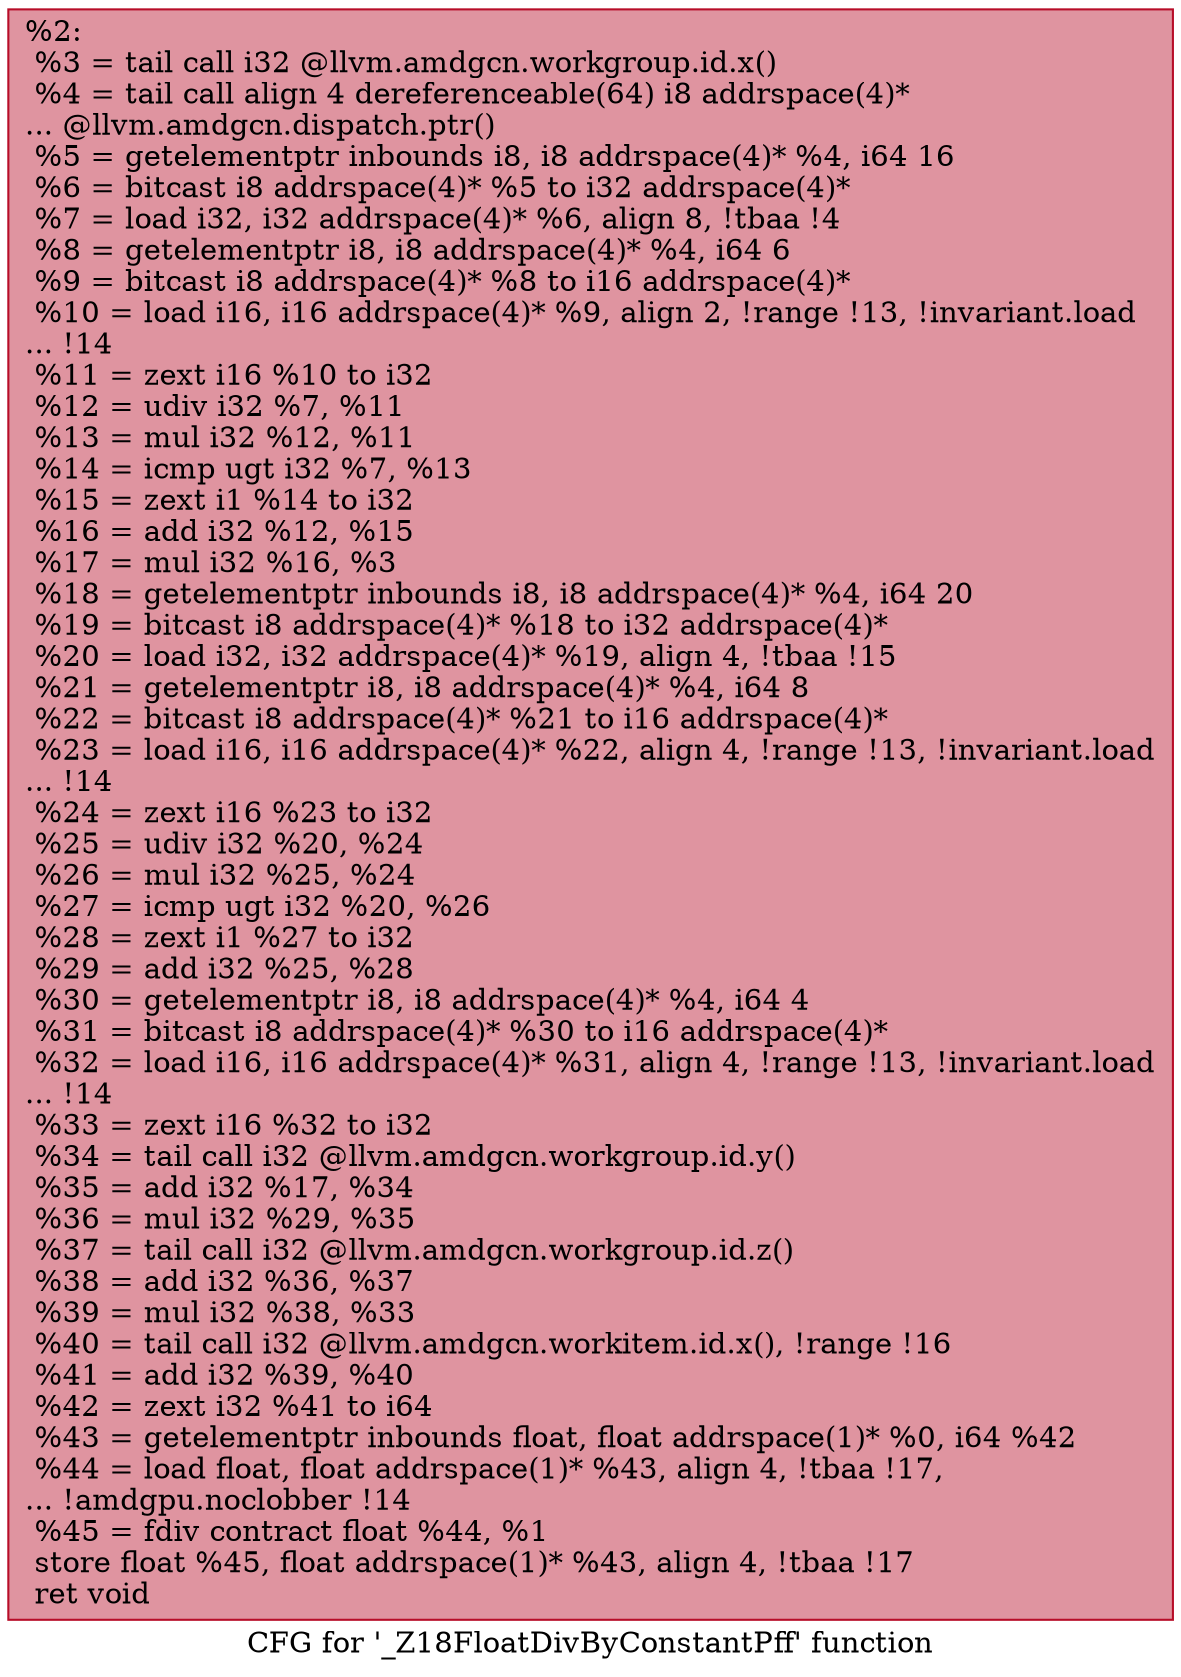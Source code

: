 digraph "CFG for '_Z18FloatDivByConstantPff' function" {
	label="CFG for '_Z18FloatDivByConstantPff' function";

	Node0x6263670 [shape=record,color="#b70d28ff", style=filled, fillcolor="#b70d2870",label="{%2:\l  %3 = tail call i32 @llvm.amdgcn.workgroup.id.x()\l  %4 = tail call align 4 dereferenceable(64) i8 addrspace(4)*\l... @llvm.amdgcn.dispatch.ptr()\l  %5 = getelementptr inbounds i8, i8 addrspace(4)* %4, i64 16\l  %6 = bitcast i8 addrspace(4)* %5 to i32 addrspace(4)*\l  %7 = load i32, i32 addrspace(4)* %6, align 8, !tbaa !4\l  %8 = getelementptr i8, i8 addrspace(4)* %4, i64 6\l  %9 = bitcast i8 addrspace(4)* %8 to i16 addrspace(4)*\l  %10 = load i16, i16 addrspace(4)* %9, align 2, !range !13, !invariant.load\l... !14\l  %11 = zext i16 %10 to i32\l  %12 = udiv i32 %7, %11\l  %13 = mul i32 %12, %11\l  %14 = icmp ugt i32 %7, %13\l  %15 = zext i1 %14 to i32\l  %16 = add i32 %12, %15\l  %17 = mul i32 %16, %3\l  %18 = getelementptr inbounds i8, i8 addrspace(4)* %4, i64 20\l  %19 = bitcast i8 addrspace(4)* %18 to i32 addrspace(4)*\l  %20 = load i32, i32 addrspace(4)* %19, align 4, !tbaa !15\l  %21 = getelementptr i8, i8 addrspace(4)* %4, i64 8\l  %22 = bitcast i8 addrspace(4)* %21 to i16 addrspace(4)*\l  %23 = load i16, i16 addrspace(4)* %22, align 4, !range !13, !invariant.load\l... !14\l  %24 = zext i16 %23 to i32\l  %25 = udiv i32 %20, %24\l  %26 = mul i32 %25, %24\l  %27 = icmp ugt i32 %20, %26\l  %28 = zext i1 %27 to i32\l  %29 = add i32 %25, %28\l  %30 = getelementptr i8, i8 addrspace(4)* %4, i64 4\l  %31 = bitcast i8 addrspace(4)* %30 to i16 addrspace(4)*\l  %32 = load i16, i16 addrspace(4)* %31, align 4, !range !13, !invariant.load\l... !14\l  %33 = zext i16 %32 to i32\l  %34 = tail call i32 @llvm.amdgcn.workgroup.id.y()\l  %35 = add i32 %17, %34\l  %36 = mul i32 %29, %35\l  %37 = tail call i32 @llvm.amdgcn.workgroup.id.z()\l  %38 = add i32 %36, %37\l  %39 = mul i32 %38, %33\l  %40 = tail call i32 @llvm.amdgcn.workitem.id.x(), !range !16\l  %41 = add i32 %39, %40\l  %42 = zext i32 %41 to i64\l  %43 = getelementptr inbounds float, float addrspace(1)* %0, i64 %42\l  %44 = load float, float addrspace(1)* %43, align 4, !tbaa !17,\l... !amdgpu.noclobber !14\l  %45 = fdiv contract float %44, %1\l  store float %45, float addrspace(1)* %43, align 4, !tbaa !17\l  ret void\l}"];
}
